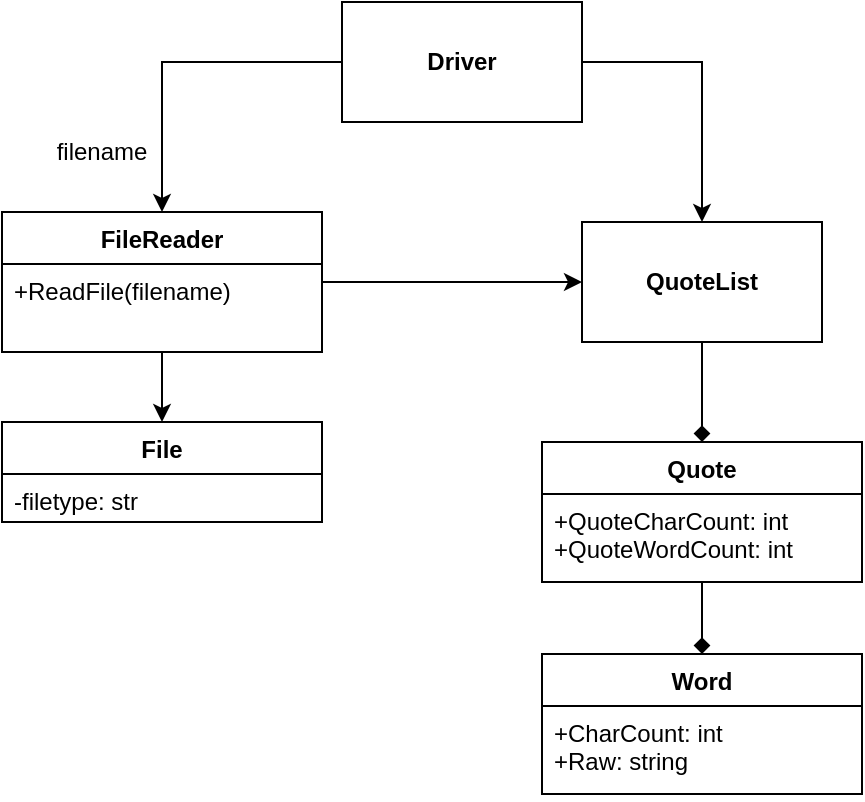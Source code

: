 <mxfile version="20.8.20" type="device"><diagram name="Page-1" id="P8xnirko-7PBXyjznZyu"><mxGraphModel dx="1147" dy="695" grid="1" gridSize="10" guides="1" tooltips="1" connect="1" arrows="1" fold="1" page="1" pageScale="1" pageWidth="850" pageHeight="1100" math="0" shadow="0"><root><mxCell id="0"/><mxCell id="1" parent="0"/><mxCell id="iBdMyAa2vxcQNjxQZoYZ-1" value="&lt;div&gt;&lt;b&gt;QuoteList&lt;/b&gt;&lt;/div&gt;" style="rounded=0;whiteSpace=wrap;html=1;" vertex="1" parent="1"><mxGeometry x="610" y="270" width="120" height="60" as="geometry"/></mxCell><mxCell id="iBdMyAa2vxcQNjxQZoYZ-7" style="edgeStyle=orthogonalEdgeStyle;rounded=0;orthogonalLoop=1;jettySize=auto;html=1;endArrow=none;endFill=0;startArrow=diamond;startFill=1;" edge="1" parent="1" source="iBdMyAa2vxcQNjxQZoYZ-3" target="iBdMyAa2vxcQNjxQZoYZ-1"><mxGeometry relative="1" as="geometry"/></mxCell><mxCell id="iBdMyAa2vxcQNjxQZoYZ-3" value="Quote" style="swimlane;fontStyle=1;align=center;verticalAlign=top;childLayout=stackLayout;horizontal=1;startSize=26;horizontalStack=0;resizeParent=1;resizeParentMax=0;resizeLast=0;collapsible=1;marginBottom=0;" vertex="1" parent="1"><mxGeometry x="590" y="380" width="160" height="70" as="geometry"/></mxCell><mxCell id="iBdMyAa2vxcQNjxQZoYZ-4" value="+QuoteCharCount: int&#xA;+QuoteWordCount: int&#xA;" style="text;strokeColor=none;fillColor=none;align=left;verticalAlign=top;spacingLeft=4;spacingRight=4;overflow=hidden;rotatable=0;points=[[0,0.5],[1,0.5]];portConstraint=eastwest;" vertex="1" parent="iBdMyAa2vxcQNjxQZoYZ-3"><mxGeometry y="26" width="160" height="44" as="geometry"/></mxCell><mxCell id="iBdMyAa2vxcQNjxQZoYZ-13" style="edgeStyle=orthogonalEdgeStyle;rounded=0;orthogonalLoop=1;jettySize=auto;html=1;startArrow=diamond;startFill=1;endArrow=none;endFill=0;" edge="1" parent="1" source="iBdMyAa2vxcQNjxQZoYZ-10" target="iBdMyAa2vxcQNjxQZoYZ-3"><mxGeometry relative="1" as="geometry"/></mxCell><mxCell id="iBdMyAa2vxcQNjxQZoYZ-10" value="Word&#xA;" style="swimlane;fontStyle=1;align=center;verticalAlign=top;childLayout=stackLayout;horizontal=1;startSize=26;horizontalStack=0;resizeParent=1;resizeParentMax=0;resizeLast=0;collapsible=1;marginBottom=0;" vertex="1" parent="1"><mxGeometry x="590" y="486" width="160" height="70" as="geometry"/></mxCell><mxCell id="iBdMyAa2vxcQNjxQZoYZ-11" value="+CharCount: int&#xA;+Raw: string&#xA;" style="text;strokeColor=none;fillColor=none;align=left;verticalAlign=top;spacingLeft=4;spacingRight=4;overflow=hidden;rotatable=0;points=[[0,0.5],[1,0.5]];portConstraint=eastwest;" vertex="1" parent="iBdMyAa2vxcQNjxQZoYZ-10"><mxGeometry y="26" width="160" height="44" as="geometry"/></mxCell><mxCell id="iBdMyAa2vxcQNjxQZoYZ-16" style="edgeStyle=orthogonalEdgeStyle;rounded=0;orthogonalLoop=1;jettySize=auto;html=1;startArrow=none;startFill=0;endArrow=classic;endFill=1;" edge="1" parent="1" source="iBdMyAa2vxcQNjxQZoYZ-14" target="iBdMyAa2vxcQNjxQZoYZ-1"><mxGeometry relative="1" as="geometry"/></mxCell><mxCell id="iBdMyAa2vxcQNjxQZoYZ-19" style="edgeStyle=orthogonalEdgeStyle;rounded=0;orthogonalLoop=1;jettySize=auto;html=1;startArrow=none;startFill=0;endArrow=classic;endFill=1;" edge="1" parent="1" source="iBdMyAa2vxcQNjxQZoYZ-14" target="iBdMyAa2vxcQNjxQZoYZ-17"><mxGeometry relative="1" as="geometry"/></mxCell><mxCell id="iBdMyAa2vxcQNjxQZoYZ-14" value="FileReader" style="swimlane;fontStyle=1;align=center;verticalAlign=top;childLayout=stackLayout;horizontal=1;startSize=26;horizontalStack=0;resizeParent=1;resizeParentMax=0;resizeLast=0;collapsible=1;marginBottom=0;" vertex="1" parent="1"><mxGeometry x="320" y="265" width="160" height="70" as="geometry"/></mxCell><mxCell id="iBdMyAa2vxcQNjxQZoYZ-15" value="+ReadFile(filename)" style="text;strokeColor=none;fillColor=none;align=left;verticalAlign=top;spacingLeft=4;spacingRight=4;overflow=hidden;rotatable=0;points=[[0,0.5],[1,0.5]];portConstraint=eastwest;" vertex="1" parent="iBdMyAa2vxcQNjxQZoYZ-14"><mxGeometry y="26" width="160" height="44" as="geometry"/></mxCell><mxCell id="iBdMyAa2vxcQNjxQZoYZ-17" value="File" style="swimlane;fontStyle=1;align=center;verticalAlign=top;childLayout=stackLayout;horizontal=1;startSize=26;horizontalStack=0;resizeParent=1;resizeParentMax=0;resizeLast=0;collapsible=1;marginBottom=0;" vertex="1" parent="1"><mxGeometry x="320" y="370" width="160" height="50" as="geometry"/></mxCell><mxCell id="iBdMyAa2vxcQNjxQZoYZ-18" value="-filetype: str&#xA;" style="text;strokeColor=none;fillColor=none;align=left;verticalAlign=top;spacingLeft=4;spacingRight=4;overflow=hidden;rotatable=0;points=[[0,0.5],[1,0.5]];portConstraint=eastwest;" vertex="1" parent="iBdMyAa2vxcQNjxQZoYZ-17"><mxGeometry y="26" width="160" height="24" as="geometry"/></mxCell><mxCell id="iBdMyAa2vxcQNjxQZoYZ-22" style="edgeStyle=orthogonalEdgeStyle;rounded=0;orthogonalLoop=1;jettySize=auto;html=1;entryX=0.5;entryY=0;entryDx=0;entryDy=0;startArrow=none;startFill=0;endArrow=classic;endFill=1;" edge="1" parent="1" source="iBdMyAa2vxcQNjxQZoYZ-20" target="iBdMyAa2vxcQNjxQZoYZ-14"><mxGeometry relative="1" as="geometry"/></mxCell><mxCell id="iBdMyAa2vxcQNjxQZoYZ-23" style="edgeStyle=orthogonalEdgeStyle;rounded=0;orthogonalLoop=1;jettySize=auto;html=1;startArrow=none;startFill=0;endArrow=classic;endFill=1;exitX=1;exitY=0.5;exitDx=0;exitDy=0;" edge="1" parent="1" source="iBdMyAa2vxcQNjxQZoYZ-20" target="iBdMyAa2vxcQNjxQZoYZ-1"><mxGeometry relative="1" as="geometry"/></mxCell><mxCell id="iBdMyAa2vxcQNjxQZoYZ-20" value="&lt;b&gt;Driver&lt;/b&gt;" style="rounded=0;whiteSpace=wrap;html=1;" vertex="1" parent="1"><mxGeometry x="490" y="160" width="120" height="60" as="geometry"/></mxCell><mxCell id="iBdMyAa2vxcQNjxQZoYZ-24" value="&lt;div&gt;filename&lt;/div&gt;" style="text;html=1;strokeColor=none;fillColor=none;align=center;verticalAlign=middle;whiteSpace=wrap;rounded=0;" vertex="1" parent="1"><mxGeometry x="340" y="220" width="60" height="30" as="geometry"/></mxCell></root></mxGraphModel></diagram></mxfile>